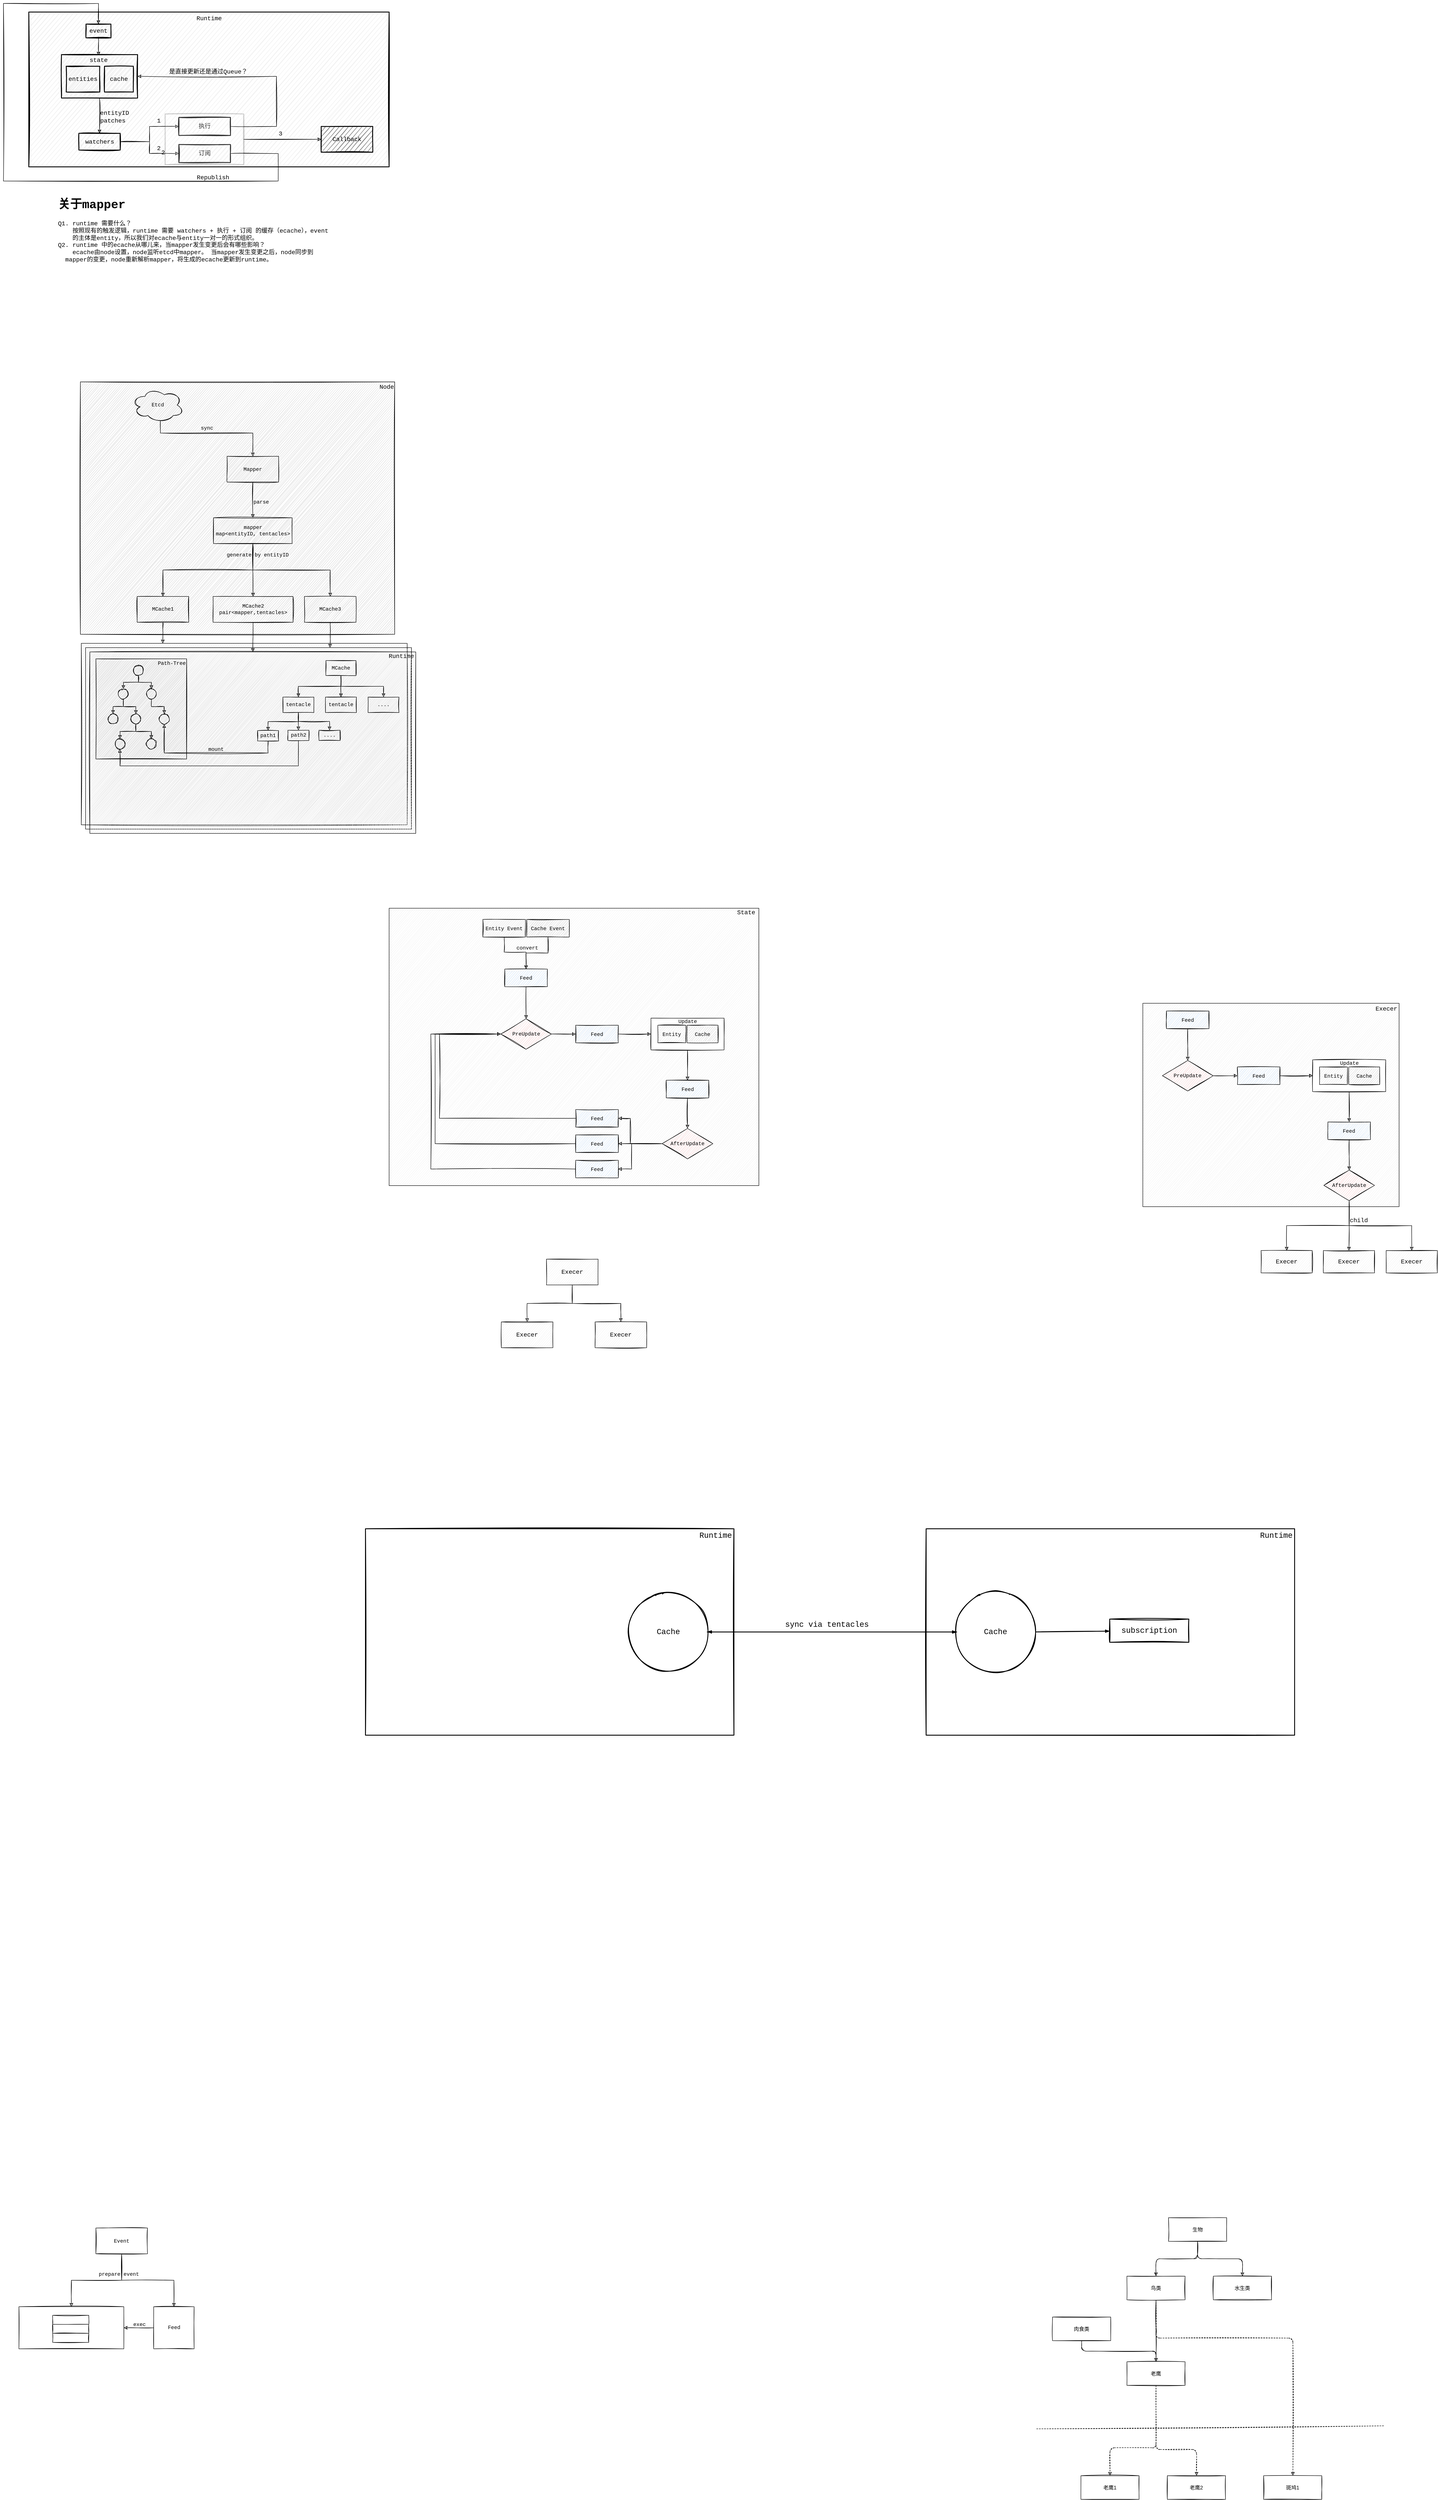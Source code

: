 <mxfile>
    <diagram id="3Wndlz2RJvUf2OZ2kvY8" name="Page-1">
        <mxGraphModel dx="1124" dy="785" grid="0" gridSize="10" guides="1" tooltips="1" connect="1" arrows="1" fold="1" page="1" pageScale="1" pageWidth="2339" pageHeight="3300" background="#ffffff" math="0" shadow="0">
            <root>
                <mxCell id="0"/>
                <mxCell id="1" parent="0"/>
                <mxCell id="184" value="" style="whiteSpace=wrap;html=1;fontFamily=Courier New;fontSize=14;fontColor=#000000;strokeColor=#000000;fillColor=#F0F0F0;rounded=0;sketch=1;" parent="1" vertex="1">
                    <mxGeometry x="2825" y="2429" width="596" height="473" as="geometry"/>
                </mxCell>
                <mxCell id="130" value="" style="whiteSpace=wrap;html=1;fontFamily=Courier New;fontColor=#000000;strokeColor=#000000;fillColor=#F0F0F0;rounded=0;sketch=1;" parent="1" vertex="1">
                    <mxGeometry x="1072" y="2208" width="860" height="645" as="geometry"/>
                </mxCell>
                <mxCell id="93" value="" style="whiteSpace=wrap;html=1;fontFamily=Courier New;fontColor=#000000;strokeColor=#000000;fillColor=#CCCCCC;rounded=0;sketch=1;" parent="1" vertex="1">
                    <mxGeometry x="354" y="984" width="731" height="587" as="geometry"/>
                </mxCell>
                <mxCell id="3" value="" style="whiteSpace=wrap;html=1;fillColor=#F0F0F0;strokeWidth=2;strokeColor=#000000;align=left;rounded=0;sketch=1;" parent="1" vertex="1">
                    <mxGeometry x="234" y="124" width="838" height="360" as="geometry"/>
                </mxCell>
                <mxCell id="4" value="&lt;span style=&quot;text-align: left&quot;&gt;Runtime&lt;/span&gt;" style="text;html=1;align=center;verticalAlign=middle;resizable=0;points=[];autosize=1;strokeColor=none;fillColor=none;fontSize=14;fontFamily=Courier New;fontColor=#000000;rounded=0;sketch=1;" parent="1" vertex="1">
                    <mxGeometry x="618.5" y="128" width="69" height="21" as="geometry"/>
                </mxCell>
                <mxCell id="10" style="edgeStyle=none;html=1;exitX=0.5;exitY=1;exitDx=0;exitDy=0;entryX=0.5;entryY=0;entryDx=0;entryDy=0;fontFamily=Courier New;fontSize=14;fontColor=#000000;strokeColor=#000000;rounded=0;sketch=1;" parent="1" source="5" target="9" edge="1">
                    <mxGeometry relative="1" as="geometry"/>
                </mxCell>
                <mxCell id="5" value="" style="whiteSpace=wrap;html=1;fontFamily=Courier New;fontSize=14;fontColor=#000000;strokeColor=#000000;strokeWidth=2;fillColor=#F0F0F0;rounded=0;sketch=1;" parent="1" vertex="1">
                    <mxGeometry x="310" y="223" width="177" height="101" as="geometry"/>
                </mxCell>
                <mxCell id="6" value="entities" style="whiteSpace=wrap;html=1;fontFamily=Courier New;fontSize=14;fontColor=#000000;strokeColor=#000000;strokeWidth=2;fillColor=#F0F0F0;rounded=0;sketch=1;" parent="1" vertex="1">
                    <mxGeometry x="321" y="250" width="78" height="60" as="geometry"/>
                </mxCell>
                <mxCell id="7" value="cache" style="whiteSpace=wrap;html=1;fontFamily=Courier New;fontSize=14;fontColor=#000000;strokeColor=#000000;strokeWidth=2;fillColor=#F0F0F0;rounded=0;sketch=1;" parent="1" vertex="1">
                    <mxGeometry x="410" y="250" width="67" height="60" as="geometry"/>
                </mxCell>
                <mxCell id="8" value="&lt;span style=&quot;text-align: left&quot;&gt;state&lt;/span&gt;" style="text;html=1;align=center;verticalAlign=middle;resizable=0;points=[];autosize=1;strokeColor=none;fillColor=none;fontSize=14;fontFamily=Courier New;fontColor=#000000;rounded=0;sketch=1;" parent="1" vertex="1">
                    <mxGeometry x="370" y="225" width="52" height="21" as="geometry"/>
                </mxCell>
                <mxCell id="18" style="edgeStyle=orthogonalEdgeStyle;html=1;exitX=1;exitY=0.5;exitDx=0;exitDy=0;fontFamily=Courier New;fontSize=14;fontColor=#000000;strokeColor=#000000;rounded=0;sketch=1;" parent="1" source="9" target="15" edge="1">
                    <mxGeometry relative="1" as="geometry"/>
                </mxCell>
                <mxCell id="19" style="edgeStyle=orthogonalEdgeStyle;html=1;exitX=1;exitY=0.5;exitDx=0;exitDy=0;fontFamily=Courier New;fontSize=14;fontColor=#000000;strokeColor=#000000;rounded=0;sketch=1;" parent="1" source="9" target="16" edge="1">
                    <mxGeometry relative="1" as="geometry"/>
                </mxCell>
                <mxCell id="9" value="watchers" style="whiteSpace=wrap;html=1;fontFamily=Courier New;fontSize=14;fontColor=#000000;strokeColor=#000000;strokeWidth=2;fillColor=#F0F0F0;rounded=0;sketch=1;" parent="1" vertex="1">
                    <mxGeometry x="350.5" y="406" width="96" height="39" as="geometry"/>
                </mxCell>
                <mxCell id="11" value="patches" style="text;html=1;align=center;verticalAlign=middle;resizable=0;points=[];autosize=1;strokeColor=none;fillColor=none;fontSize=14;fontFamily=Courier New;fontColor=#000000;rounded=0;sketch=1;" parent="1" vertex="1">
                    <mxGeometry x="394" y="366" width="69" height="21" as="geometry"/>
                </mxCell>
                <mxCell id="13" style="edgeStyle=none;html=1;exitX=0.5;exitY=1;exitDx=0;exitDy=0;fontFamily=Courier New;fontSize=14;fontColor=#000000;strokeColor=#000000;rounded=0;sketch=1;" parent="1" source="12" target="8" edge="1">
                    <mxGeometry relative="1" as="geometry"/>
                </mxCell>
                <mxCell id="12" value="event" style="whiteSpace=wrap;html=1;fontFamily=Courier New;fontSize=14;fontColor=#000000;strokeColor=#000000;strokeWidth=2;fillColor=#F0F0F0;rounded=0;sketch=1;" parent="1" vertex="1">
                    <mxGeometry x="367" y="152" width="58" height="32" as="geometry"/>
                </mxCell>
                <mxCell id="14" value="entityID" style="text;html=1;align=center;verticalAlign=middle;resizable=0;points=[];autosize=1;strokeColor=none;fillColor=none;fontSize=14;fontFamily=Courier New;fontColor=#000000;rounded=0;sketch=1;" parent="1" vertex="1">
                    <mxGeometry x="394" y="348" width="77" height="21" as="geometry"/>
                </mxCell>
                <mxCell id="21" style="edgeStyle=orthogonalEdgeStyle;html=1;exitX=1;exitY=0.5;exitDx=0;exitDy=0;entryX=1;entryY=0.5;entryDx=0;entryDy=0;fontFamily=Courier New;fontSize=14;fontColor=#000000;strokeColor=#000000;rounded=0;sketch=1;" parent="1" source="15" target="5" edge="1">
                    <mxGeometry relative="1" as="geometry">
                        <Array as="points">
                            <mxPoint x="810" y="390"/>
                            <mxPoint x="810" y="274"/>
                        </Array>
                    </mxGeometry>
                </mxCell>
                <mxCell id="15" value="执行" style="whiteSpace=wrap;html=1;fontFamily=Courier New;fontSize=14;fontColor=#000000;strokeColor=#000000;strokeWidth=2;fillColor=#F0F0F0;rounded=0;sketch=1;" parent="1" vertex="1">
                    <mxGeometry x="583" y="369" width="120" height="42" as="geometry"/>
                </mxCell>
                <mxCell id="20" style="edgeStyle=orthogonalEdgeStyle;html=1;exitX=1;exitY=0.5;exitDx=0;exitDy=0;entryX=0.5;entryY=0;entryDx=0;entryDy=0;fontFamily=Courier New;fontSize=14;fontColor=#000000;strokeColor=#000000;rounded=0;sketch=1;" parent="1" source="16" target="12" edge="1">
                    <mxGeometry relative="1" as="geometry">
                        <Array as="points">
                            <mxPoint x="814" y="453"/>
                            <mxPoint x="814" y="517"/>
                            <mxPoint x="175" y="517"/>
                            <mxPoint x="175" y="104"/>
                            <mxPoint x="396" y="104"/>
                        </Array>
                    </mxGeometry>
                </mxCell>
                <mxCell id="16" value="订阅" style="whiteSpace=wrap;html=1;fontFamily=Courier New;fontSize=14;fontColor=#000000;strokeColor=#000000;strokeWidth=2;fillColor=#F0F0F0;rounded=0;sketch=1;" parent="1" vertex="1">
                    <mxGeometry x="583" y="432" width="120" height="42" as="geometry"/>
                </mxCell>
                <mxCell id="22" value="&lt;span style=&quot;text-align: left&quot;&gt;是直接更新还是通过Queue？&lt;/span&gt;" style="text;html=1;align=center;verticalAlign=middle;resizable=0;points=[];autosize=1;strokeColor=none;fillColor=none;fontSize=14;fontFamily=Courier New;fontColor=#000000;rounded=0;sketch=1;" parent="1" vertex="1">
                    <mxGeometry x="555" y="252" width="192" height="21" as="geometry"/>
                </mxCell>
                <mxCell id="27" style="edgeStyle=orthogonalEdgeStyle;html=1;exitX=1;exitY=0.5;exitDx=0;exitDy=0;entryX=0;entryY=0.5;entryDx=0;entryDy=0;fontFamily=Courier New;fontSize=14;fontColor=#000000;strokeColor=#000000;rounded=0;sketch=1;" parent="1" source="23" target="26" edge="1">
                    <mxGeometry relative="1" as="geometry"/>
                </mxCell>
                <mxCell id="23" value="" style="whiteSpace=wrap;html=1;fontFamily=Courier New;fontSize=14;strokeWidth=2;opacity=20;strokeColor=#000000;rounded=0;sketch=1;" parent="1" vertex="1">
                    <mxGeometry x="551" y="361" width="183" height="118" as="geometry"/>
                </mxCell>
                <mxCell id="24" value="1" style="text;html=1;align=center;verticalAlign=middle;resizable=0;points=[];autosize=1;strokeColor=none;fillColor=none;fontSize=14;fontFamily=Courier New;fontColor=#000000;rounded=0;sketch=1;" parent="1" vertex="1">
                    <mxGeometry x="527" y="366" width="18" height="21" as="geometry"/>
                </mxCell>
                <mxCell id="25" value="2" style="text;html=1;align=center;verticalAlign=middle;resizable=0;points=[];autosize=1;strokeColor=none;fillColor=none;fontSize=14;fontFamily=Courier New;fontColor=#000000;rounded=0;sketch=1;" parent="1" vertex="1">
                    <mxGeometry x="527" y="430" width="18" height="21" as="geometry"/>
                </mxCell>
                <mxCell id="26" value="Callback" style="whiteSpace=wrap;html=1;fontFamily=Courier New;fontSize=14;fontColor=#000000;strokeColor=#000000;strokeWidth=2;fillColor=#808080;gradientColor=none;rounded=0;sketch=1;" parent="1" vertex="1">
                    <mxGeometry x="914" y="390" width="120" height="60" as="geometry"/>
                </mxCell>
                <mxCell id="28" value="Republish" style="text;html=1;align=center;verticalAlign=middle;resizable=0;points=[];autosize=1;strokeColor=none;fillColor=none;fontSize=14;fontFamily=Courier New;fontColor=#000000;rounded=0;sketch=1;" parent="1" vertex="1">
                    <mxGeometry x="618.5" y="498" width="86" height="21" as="geometry"/>
                </mxCell>
                <mxCell id="29" value="&lt;h1&gt;关于mapper&lt;/h1&gt;&lt;div&gt;Q1. runtime 需要什么？&lt;/div&gt;&lt;div&gt;&amp;nbsp; &amp;nbsp; 按照现有的触发逻辑，runtime 需要 watchers + 执行 + 订阅 的缓存（ecache），event&amp;nbsp; &amp;nbsp; &amp;nbsp; 的主体是entity，所以我们对ecache与entity一对一的形式组织。&lt;/div&gt;&lt;div&gt;Q2. runtime 中的ecache从哪儿来，当mapper发生变更后会有哪些影响？&lt;/div&gt;&lt;div&gt;&amp;nbsp; &amp;nbsp; ecache由node设置，node监听etcd中mapper。 当mapper发生变更之后，node同步到&amp;nbsp; &amp;nbsp; &amp;nbsp; &amp;nbsp; &amp;nbsp; mapper的变更，node重新解析mapper，将生成的ecache更新到runtime。&lt;/div&gt;" style="text;html=1;strokeColor=none;fillColor=none;spacing=5;spacingTop=-20;whiteSpace=wrap;overflow=hidden;fontFamily=Courier New;fontSize=14;fontColor=#000000;rounded=0;sketch=1;" parent="1" vertex="1">
                    <mxGeometry x="297" y="547" width="661" height="295" as="geometry"/>
                </mxCell>
                <mxCell id="30" value="2" style="text;html=1;align=center;verticalAlign=middle;resizable=0;points=[];autosize=1;strokeColor=none;fillColor=none;fontSize=14;fontFamily=Courier New;fontColor=#000000;rounded=0;sketch=1;" parent="1" vertex="1">
                    <mxGeometry x="537" y="440" width="18" height="21" as="geometry"/>
                </mxCell>
                <mxCell id="32" value="3" style="text;html=1;align=center;verticalAlign=middle;resizable=0;points=[];autosize=1;strokeColor=none;fillColor=none;fontSize=14;fontFamily=Courier New;fontColor=#000000;rounded=0;sketch=1;" parent="1" vertex="1">
                    <mxGeometry x="810" y="396" width="18" height="21" as="geometry"/>
                </mxCell>
                <mxCell id="35" style="edgeStyle=none;html=1;exitX=0.5;exitY=1;exitDx=0;exitDy=0;entryX=0.5;entryY=0;entryDx=0;entryDy=0;fontFamily=Courier New;fontColor=#000000;strokeColor=#000000;rounded=0;sketch=1;" parent="1" source="33" target="34" edge="1">
                    <mxGeometry relative="1" as="geometry"/>
                </mxCell>
                <mxCell id="33" value="&lt;font color=&quot;#000000&quot; face=&quot;Courier New&quot;&gt;Mapper&lt;/font&gt;" style="whiteSpace=wrap;html=1;fillColor=#E6E6E6;strokeColor=#000000;rounded=0;sketch=1;" parent="1" vertex="1">
                    <mxGeometry x="695" y="1157" width="120" height="60" as="geometry"/>
                </mxCell>
                <mxCell id="41" style="edgeStyle=orthogonalEdgeStyle;html=1;exitX=0.5;exitY=1;exitDx=0;exitDy=0;fontFamily=Courier New;fontColor=#000000;strokeColor=#000000;rounded=0;sketch=1;" parent="1" source="34" target="37" edge="1">
                    <mxGeometry relative="1" as="geometry"/>
                </mxCell>
                <mxCell id="42" style="edgeStyle=orthogonalEdgeStyle;html=1;exitX=0.5;exitY=1;exitDx=0;exitDy=0;entryX=0.5;entryY=0;entryDx=0;entryDy=0;fontFamily=Courier New;fontColor=#000000;strokeColor=#000000;rounded=0;sketch=1;" parent="1" source="34" target="38" edge="1">
                    <mxGeometry relative="1" as="geometry"/>
                </mxCell>
                <mxCell id="43" style="edgeStyle=orthogonalEdgeStyle;html=1;exitX=0.5;exitY=1;exitDx=0;exitDy=0;fontFamily=Courier New;fontColor=#000000;strokeColor=#000000;rounded=0;sketch=1;" parent="1" source="34" target="39" edge="1">
                    <mxGeometry relative="1" as="geometry"/>
                </mxCell>
                <mxCell id="34" value="mapper&lt;br&gt;map&amp;lt;entityID, tentacles&amp;gt;" style="whiteSpace=wrap;html=1;fontFamily=Courier New;fontColor=#000000;strokeColor=#000000;fillColor=#E6E6E6;rounded=0;sketch=1;" parent="1" vertex="1">
                    <mxGeometry x="663.5" y="1300" width="183" height="60" as="geometry"/>
                </mxCell>
                <mxCell id="36" value="parse" style="text;html=1;align=center;verticalAlign=middle;resizable=0;points=[];autosize=1;strokeColor=none;fillColor=none;fontFamily=Courier New;fontColor=#000000;rounded=0;sketch=1;" parent="1" vertex="1">
                    <mxGeometry x="751" y="1255" width="46" height="18" as="geometry"/>
                </mxCell>
                <mxCell id="55" style="edgeStyle=orthogonalEdgeStyle;html=1;exitX=0.5;exitY=1;exitDx=0;exitDy=0;entryX=0.25;entryY=0;entryDx=0;entryDy=0;fontFamily=Courier New;fontColor=#000000;strokeColor=#000000;rounded=0;sketch=1;" parent="1" source="37" target="49" edge="1">
                    <mxGeometry relative="1" as="geometry"/>
                </mxCell>
                <mxCell id="37" value="MCache1" style="whiteSpace=wrap;html=1;fontFamily=Courier New;fontColor=#000000;strokeColor=#000000;fillColor=#E6E6E6;rounded=0;sketch=1;" parent="1" vertex="1">
                    <mxGeometry x="486" y="1483" width="120" height="60" as="geometry"/>
                </mxCell>
                <mxCell id="38" value="MCache2&lt;br&gt;pair&amp;lt;mapper,tentacles&amp;gt;" style="whiteSpace=wrap;html=1;fontFamily=Courier New;fontColor=#000000;strokeColor=#000000;fillColor=#E6E6E6;rounded=0;sketch=1;" parent="1" vertex="1">
                    <mxGeometry x="662.5" y="1483" width="186" height="60" as="geometry"/>
                </mxCell>
                <mxCell id="39" value="MCache3" style="whiteSpace=wrap;html=1;fontFamily=Courier New;fontColor=#000000;strokeColor=#000000;fillColor=#E6E6E6;rounded=0;sketch=1;" parent="1" vertex="1">
                    <mxGeometry x="875" y="1483" width="120" height="60" as="geometry"/>
                </mxCell>
                <mxCell id="46" style="edgeStyle=orthogonalEdgeStyle;html=1;exitX=0.55;exitY=0.95;exitDx=0;exitDy=0;exitPerimeter=0;entryX=0.5;entryY=0;entryDx=0;entryDy=0;fontFamily=Courier New;fontColor=#000000;strokeColor=#000000;rounded=0;sketch=1;" parent="1" source="45" target="33" edge="1">
                    <mxGeometry relative="1" as="geometry">
                        <Array as="points">
                            <mxPoint x="540" y="1103"/>
                            <mxPoint x="755" y="1103"/>
                        </Array>
                    </mxGeometry>
                </mxCell>
                <mxCell id="45" value="Etcd" style="ellipse;shape=cloud;whiteSpace=wrap;html=1;fontFamily=Courier New;fontColor=#000000;strokeColor=#000000;fillColor=#E6E6E6;rounded=0;sketch=1;" parent="1" vertex="1">
                    <mxGeometry x="474" y="998" width="120" height="80" as="geometry"/>
                </mxCell>
                <mxCell id="47" value="sync" style="text;html=1;align=center;verticalAlign=middle;resizable=0;points=[];autosize=1;strokeColor=none;fillColor=none;fontFamily=Courier New;fontColor=#000000;rounded=0;sketch=1;" parent="1" vertex="1">
                    <mxGeometry x="628" y="1083" width="39" height="18" as="geometry"/>
                </mxCell>
                <mxCell id="48" value="generate by entityID" style="text;html=1;align=center;verticalAlign=middle;resizable=0;points=[];autosize=1;strokeColor=none;fillColor=none;fontFamily=Courier New;fontColor=#000000;rounded=0;sketch=1;" parent="1" vertex="1">
                    <mxGeometry x="689" y="1378" width="154" height="18" as="geometry"/>
                </mxCell>
                <mxCell id="49" value="" style="whiteSpace=wrap;html=1;fontFamily=Courier New;fontColor=#000000;strokeColor=#000000;fillColor=#E6E6E6;rounded=0;sketch=1;" parent="1" vertex="1">
                    <mxGeometry x="356" y="1592" width="758" height="422" as="geometry"/>
                </mxCell>
                <mxCell id="51" value="" style="whiteSpace=wrap;html=1;fontFamily=Courier New;fontColor=#000000;strokeColor=#000000;fillColor=#E6E6E6;rounded=0;sketch=1;" parent="1" vertex="1">
                    <mxGeometry x="366" y="1602" width="758" height="422" as="geometry"/>
                </mxCell>
                <mxCell id="52" value="" style="whiteSpace=wrap;html=1;fontFamily=Courier New;fontColor=#000000;strokeColor=#000000;fillColor=#E6E6E6;rounded=0;sketch=1;" parent="1" vertex="1">
                    <mxGeometry x="376" y="1612" width="758" height="422" as="geometry"/>
                </mxCell>
                <mxCell id="56" style="edgeStyle=orthogonalEdgeStyle;html=1;exitX=0.5;exitY=1;exitDx=0;exitDy=0;fontFamily=Courier New;fontColor=#000000;strokeColor=#000000;entryX=0.5;entryY=0;entryDx=0;entryDy=0;rounded=0;sketch=1;" parent="1" source="38" target="52" edge="1">
                    <mxGeometry relative="1" as="geometry"/>
                </mxCell>
                <mxCell id="57" style="edgeStyle=orthogonalEdgeStyle;html=1;exitX=0.5;exitY=1;exitDx=0;exitDy=0;entryX=0.75;entryY=0;entryDx=0;entryDy=0;fontFamily=Courier New;fontColor=#000000;strokeColor=#000000;rounded=0;sketch=1;" parent="1" source="39" target="51" edge="1">
                    <mxGeometry relative="1" as="geometry"/>
                </mxCell>
                <mxCell id="58" value="&lt;font style=&quot;font-size: 14px&quot;&gt;Runtime&lt;/font&gt;" style="text;html=1;align=center;verticalAlign=middle;resizable=0;points=[];autosize=1;strokeColor=none;fillColor=none;fontFamily=Courier New;fontColor=#000000;rounded=0;sketch=1;" parent="1" vertex="1">
                    <mxGeometry x="1065" y="1612" width="69" height="19" as="geometry"/>
                </mxCell>
                <mxCell id="79" style="edgeStyle=orthogonalEdgeStyle;html=1;exitX=0.5;exitY=1;exitDx=0;exitDy=0;entryX=0.5;entryY=0;entryDx=0;entryDy=0;fontFamily=Courier New;fontColor=#000000;strokeColor=#000000;rounded=0;sketch=1;" parent="1" source="76" target="77" edge="1">
                    <mxGeometry relative="1" as="geometry"/>
                </mxCell>
                <mxCell id="80" style="edgeStyle=orthogonalEdgeStyle;html=1;exitX=0.5;exitY=1;exitDx=0;exitDy=0;fontFamily=Courier New;fontColor=#000000;strokeColor=#000000;rounded=0;sketch=1;" parent="1" source="76" target="78" edge="1">
                    <mxGeometry relative="1" as="geometry"/>
                </mxCell>
                <mxCell id="82" style="edgeStyle=orthogonalEdgeStyle;html=1;exitX=0.5;exitY=1;exitDx=0;exitDy=0;entryX=0.5;entryY=0;entryDx=0;entryDy=0;fontFamily=Courier New;fontColor=#000000;strokeColor=#000000;rounded=0;sketch=1;" parent="1" source="76" target="81" edge="1">
                    <mxGeometry relative="1" as="geometry"/>
                </mxCell>
                <mxCell id="76" value="MCache" style="whiteSpace=wrap;html=1;fontFamily=Courier New;fontColor=#000000;strokeColor=#000000;fillColor=#F0F0F0;rounded=0;sketch=1;" parent="1" vertex="1">
                    <mxGeometry x="925" y="1632" width="70" height="35" as="geometry"/>
                </mxCell>
                <mxCell id="87" style="edgeStyle=orthogonalEdgeStyle;html=1;exitX=0.5;exitY=1;exitDx=0;exitDy=0;fontFamily=Courier New;fontColor=#000000;strokeColor=#000000;rounded=0;sketch=1;" parent="1" source="77" target="83" edge="1">
                    <mxGeometry relative="1" as="geometry"/>
                </mxCell>
                <mxCell id="88" style="edgeStyle=orthogonalEdgeStyle;html=1;exitX=0.5;exitY=1;exitDx=0;exitDy=0;fontFamily=Courier New;fontColor=#000000;strokeColor=#000000;rounded=0;sketch=1;" parent="1" source="77" target="85" edge="1">
                    <mxGeometry relative="1" as="geometry"/>
                </mxCell>
                <mxCell id="89" style="edgeStyle=orthogonalEdgeStyle;html=1;exitX=0.5;exitY=1;exitDx=0;exitDy=0;entryX=0.5;entryY=0;entryDx=0;entryDy=0;fontFamily=Courier New;fontColor=#000000;strokeColor=#000000;rounded=0;sketch=1;" parent="1" source="77" target="84" edge="1">
                    <mxGeometry relative="1" as="geometry"/>
                </mxCell>
                <mxCell id="77" value="tentacle" style="whiteSpace=wrap;html=1;fontFamily=Courier New;fontColor=#000000;strokeColor=#000000;fillColor=#F0F0F0;rounded=0;sketch=1;" parent="1" vertex="1">
                    <mxGeometry x="825" y="1717" width="72" height="36" as="geometry"/>
                </mxCell>
                <mxCell id="78" value="tentacle" style="whiteSpace=wrap;html=1;fontFamily=Courier New;fontColor=#000000;strokeColor=#000000;fillColor=#F0F0F0;rounded=0;sketch=1;" parent="1" vertex="1">
                    <mxGeometry x="924" y="1717" width="72" height="36" as="geometry"/>
                </mxCell>
                <mxCell id="81" value="...." style="whiteSpace=wrap;html=1;fontFamily=Courier New;fontColor=#000000;strokeColor=#000000;fillColor=#F0F0F0;rounded=0;sketch=1;" parent="1" vertex="1">
                    <mxGeometry x="1023" y="1717" width="72" height="36" as="geometry"/>
                </mxCell>
                <mxCell id="83" value="path1" style="whiteSpace=wrap;html=1;fontFamily=Courier New;fontColor=#000000;strokeColor=#000000;fillColor=#F0F0F0;rounded=0;sketch=1;" parent="1" vertex="1">
                    <mxGeometry x="766" y="1795" width="49" height="24" as="geometry"/>
                </mxCell>
                <mxCell id="84" value="...." style="whiteSpace=wrap;html=1;fontFamily=Courier New;fontColor=#000000;strokeColor=#000000;fillColor=#F0F0F0;rounded=0;sketch=1;" parent="1" vertex="1">
                    <mxGeometry x="909" y="1794" width="49" height="24" as="geometry"/>
                </mxCell>
                <mxCell id="85" value="path2" style="whiteSpace=wrap;html=1;fontFamily=Courier New;fontColor=#000000;strokeColor=#000000;fillColor=#F0F0F0;rounded=0;sketch=1;" parent="1" vertex="1">
                    <mxGeometry x="836.5" y="1794" width="49" height="24" as="geometry"/>
                </mxCell>
                <mxCell id="92" value="mount" style="text;html=1;align=center;verticalAlign=middle;resizable=0;points=[];autosize=1;strokeColor=none;fillColor=none;fontFamily=Courier New;fontColor=#000000;rounded=0;sketch=1;" parent="1" vertex="1">
                    <mxGeometry x="646" y="1830" width="46" height="18" as="geometry"/>
                </mxCell>
                <mxCell id="94" value="&lt;font style=&quot;font-size: 14px&quot;&gt;Node&lt;/font&gt;" style="text;html=1;align=center;verticalAlign=middle;resizable=0;points=[];autosize=1;strokeColor=none;fillColor=none;fontFamily=Courier New;fontColor=#000000;rounded=0;sketch=1;" parent="1" vertex="1">
                    <mxGeometry x="1044" y="986" width="44" height="19" as="geometry"/>
                </mxCell>
                <mxCell id="95" value="" style="whiteSpace=wrap;html=1;fontFamily=Courier New;fontSize=14;fontColor=#000000;strokeColor=#000000;fillColor=#D4D4D4;rounded=0;sketch=1;" parent="1" vertex="1">
                    <mxGeometry x="390" y="1628" width="211" height="233" as="geometry"/>
                </mxCell>
                <mxCell id="68" style="edgeStyle=orthogonalEdgeStyle;html=1;exitX=0.5;exitY=1;exitDx=0;exitDy=0;entryX=0.5;entryY=0;entryDx=0;entryDy=0;fontFamily=Courier New;fontColor=#000000;strokeColor=#000000;rounded=0;sketch=1;" parent="1" source="59" target="61" edge="1">
                    <mxGeometry relative="1" as="geometry"/>
                </mxCell>
                <mxCell id="69" style="edgeStyle=orthogonalEdgeStyle;html=1;exitX=0.5;exitY=1;exitDx=0;exitDy=0;entryX=0.5;entryY=0;entryDx=0;entryDy=0;fontFamily=Courier New;fontColor=#000000;strokeColor=#000000;rounded=0;sketch=1;" parent="1" source="59" target="60" edge="1">
                    <mxGeometry relative="1" as="geometry"/>
                </mxCell>
                <mxCell id="59" value="" style="ellipse;whiteSpace=wrap;html=1;aspect=fixed;fontFamily=Courier New;fontColor=#000000;strokeColor=#000000;fillColor=#E6E6E6;rounded=0;sketch=1;" parent="1" vertex="1">
                    <mxGeometry x="477" y="1643" width="24" height="24" as="geometry"/>
                </mxCell>
                <mxCell id="70" style="edgeStyle=orthogonalEdgeStyle;html=1;exitX=0.5;exitY=1;exitDx=0;exitDy=0;fontFamily=Courier New;fontColor=#000000;strokeColor=#000000;rounded=0;sketch=1;" parent="1" source="60" target="63" edge="1">
                    <mxGeometry relative="1" as="geometry"/>
                </mxCell>
                <mxCell id="71" style="edgeStyle=orthogonalEdgeStyle;html=1;exitX=0.5;exitY=1;exitDx=0;exitDy=0;entryX=0.5;entryY=0;entryDx=0;entryDy=0;fontFamily=Courier New;fontColor=#000000;strokeColor=#000000;rounded=0;sketch=1;" parent="1" source="60" target="62" edge="1">
                    <mxGeometry relative="1" as="geometry"/>
                </mxCell>
                <mxCell id="60" value="" style="ellipse;whiteSpace=wrap;html=1;aspect=fixed;fontFamily=Courier New;fontColor=#000000;strokeColor=#000000;fillColor=#E6E6E6;rounded=0;sketch=1;" parent="1" vertex="1">
                    <mxGeometry x="442" y="1698" width="24" height="24" as="geometry"/>
                </mxCell>
                <mxCell id="73" style="edgeStyle=orthogonalEdgeStyle;html=1;exitX=0.5;exitY=1;exitDx=0;exitDy=0;entryX=0.5;entryY=0;entryDx=0;entryDy=0;fontFamily=Courier New;fontColor=#000000;strokeColor=#000000;rounded=0;sketch=1;" parent="1" source="61" target="64" edge="1">
                    <mxGeometry relative="1" as="geometry"/>
                </mxCell>
                <mxCell id="61" value="" style="ellipse;whiteSpace=wrap;html=1;aspect=fixed;fontFamily=Courier New;fontColor=#000000;strokeColor=#000000;fillColor=#E6E6E6;rounded=0;sketch=1;" parent="1" vertex="1">
                    <mxGeometry x="507" y="1698" width="24" height="24" as="geometry"/>
                </mxCell>
                <mxCell id="74" style="edgeStyle=orthogonalEdgeStyle;html=1;exitX=0.5;exitY=1;exitDx=0;exitDy=0;entryX=0.5;entryY=0;entryDx=0;entryDy=0;fontFamily=Courier New;fontColor=#000000;strokeColor=#000000;rounded=0;sketch=1;" parent="1" source="62" target="65" edge="1">
                    <mxGeometry relative="1" as="geometry"/>
                </mxCell>
                <mxCell id="75" style="edgeStyle=orthogonalEdgeStyle;html=1;exitX=0.5;exitY=1;exitDx=0;exitDy=0;entryX=0.5;entryY=0;entryDx=0;entryDy=0;fontFamily=Courier New;fontColor=#000000;strokeColor=#000000;rounded=0;sketch=1;" parent="1" source="62" target="66" edge="1">
                    <mxGeometry relative="1" as="geometry"/>
                </mxCell>
                <mxCell id="62" value="" style="ellipse;whiteSpace=wrap;html=1;aspect=fixed;fontFamily=Courier New;fontColor=#000000;strokeColor=#000000;fillColor=#E6E6E6;rounded=0;sketch=1;" parent="1" vertex="1">
                    <mxGeometry x="471" y="1756" width="24" height="24" as="geometry"/>
                </mxCell>
                <mxCell id="63" value="" style="ellipse;whiteSpace=wrap;html=1;aspect=fixed;fontFamily=Courier New;fontColor=#000000;strokeColor=#000000;fillColor=#E6E6E6;rounded=0;sketch=1;" parent="1" vertex="1">
                    <mxGeometry x="418" y="1756" width="24" height="24" as="geometry"/>
                </mxCell>
                <mxCell id="64" value="" style="ellipse;whiteSpace=wrap;html=1;aspect=fixed;fontFamily=Courier New;fontColor=#000000;strokeColor=#000000;fillColor=#E6E6E6;rounded=0;sketch=1;" parent="1" vertex="1">
                    <mxGeometry x="537" y="1756" width="24" height="24" as="geometry"/>
                </mxCell>
                <mxCell id="65" value="" style="ellipse;whiteSpace=wrap;html=1;aspect=fixed;fontFamily=Courier New;fontColor=#000000;strokeColor=#000000;fillColor=#E6E6E6;rounded=0;sketch=1;" parent="1" vertex="1">
                    <mxGeometry x="434" y="1814" width="24" height="24" as="geometry"/>
                </mxCell>
                <mxCell id="66" value="" style="ellipse;whiteSpace=wrap;html=1;aspect=fixed;fontFamily=Courier New;fontColor=#000000;strokeColor=#000000;fillColor=#E6E6E6;rounded=0;sketch=1;" parent="1" vertex="1">
                    <mxGeometry x="507" y="1814" width="24" height="24" as="geometry"/>
                </mxCell>
                <mxCell id="90" style="edgeStyle=orthogonalEdgeStyle;html=1;exitX=0.5;exitY=1;exitDx=0;exitDy=0;entryX=0.5;entryY=1;entryDx=0;entryDy=0;fontFamily=Courier New;fontColor=#000000;strokeColor=#000000;rounded=0;sketch=1;" parent="1" source="83" target="64" edge="1">
                    <mxGeometry relative="1" as="geometry">
                        <Array as="points">
                            <mxPoint x="791" y="1847"/>
                            <mxPoint x="549" y="1847"/>
                        </Array>
                    </mxGeometry>
                </mxCell>
                <mxCell id="91" style="edgeStyle=orthogonalEdgeStyle;html=1;exitX=0.5;exitY=1;exitDx=0;exitDy=0;entryX=0.5;entryY=1;entryDx=0;entryDy=0;fontFamily=Courier New;fontColor=#000000;strokeColor=#000000;rounded=0;sketch=1;" parent="1" source="85" target="65" edge="1">
                    <mxGeometry relative="1" as="geometry">
                        <Array as="points">
                            <mxPoint x="861" y="1877"/>
                            <mxPoint x="446" y="1877"/>
                        </Array>
                    </mxGeometry>
                </mxCell>
                <mxCell id="96" value="&lt;font style=&quot;font-size: 12px&quot;&gt;Path-Tree&lt;/font&gt;" style="text;html=1;align=center;verticalAlign=middle;resizable=0;points=[];autosize=1;strokeColor=none;fillColor=none;fontSize=14;fontFamily=Courier New;fontColor=#000000;rounded=0;sketch=1;" parent="1" vertex="1">
                    <mxGeometry x="528" y="1627" width="75" height="22" as="geometry"/>
                </mxCell>
                <mxCell id="101" style="edgeStyle=orthogonalEdgeStyle;html=1;exitX=0.5;exitY=1;exitDx=0;exitDy=0;entryX=0.5;entryY=0;entryDx=0;entryDy=0;fontFamily=Courier New;fontColor=#000000;strokeColor=#000000;rounded=0;sketch=1;" parent="1" source="97" target="99" edge="1">
                    <mxGeometry relative="1" as="geometry">
                        <Array as="points">
                            <mxPoint x="1339" y="2310"/>
                            <mxPoint x="1391" y="2310"/>
                        </Array>
                    </mxGeometry>
                </mxCell>
                <mxCell id="97" value="&lt;font face=&quot;Courier New&quot; color=&quot;#000000&quot;&gt;Entity Event&lt;/font&gt;" style="whiteSpace=wrap;html=1;fillColor=#E0E0E0;strokeColor=#000000;rounded=0;sketch=1;" parent="1" vertex="1">
                    <mxGeometry x="1290" y="2234" width="99" height="41" as="geometry"/>
                </mxCell>
                <mxCell id="128" style="edgeStyle=orthogonalEdgeStyle;html=1;exitX=0.5;exitY=1;exitDx=0;exitDy=0;entryX=0.5;entryY=0;entryDx=0;entryDy=0;fontFamily=Courier New;fontColor=#000000;strokeColor=#000000;rounded=0;sketch=1;" parent="1" source="98" target="99" edge="1">
                    <mxGeometry relative="1" as="geometry"/>
                </mxCell>
                <mxCell id="98" value="&lt;font face=&quot;Courier New&quot; color=&quot;#000000&quot;&gt;Cache Event&lt;/font&gt;" style="whiteSpace=wrap;html=1;fillColor=#CCCCCC;strokeColor=#000000;rounded=0;sketch=1;" parent="1" vertex="1">
                    <mxGeometry x="1392" y="2234" width="99" height="41" as="geometry"/>
                </mxCell>
                <mxCell id="105" style="edgeStyle=orthogonalEdgeStyle;html=1;exitX=0.5;exitY=1;exitDx=0;exitDy=0;entryX=0.5;entryY=0;entryDx=0;entryDy=0;fontFamily=Courier New;fontColor=#000000;strokeColor=#000000;rounded=0;sketch=1;" parent="1" source="99" target="104" edge="1">
                    <mxGeometry relative="1" as="geometry"/>
                </mxCell>
                <mxCell id="99" value="&lt;font face=&quot;Courier New&quot; color=&quot;#000000&quot;&gt;Feed&lt;/font&gt;" style="whiteSpace=wrap;html=1;fillColor=#CCE5FF;strokeColor=#000000;rounded=0;sketch=1;" parent="1" vertex="1">
                    <mxGeometry x="1341" y="2349.5" width="99" height="41" as="geometry"/>
                </mxCell>
                <mxCell id="103" value="convert" style="text;html=1;align=center;verticalAlign=middle;resizable=0;points=[];autosize=1;strokeColor=none;fillColor=none;fontFamily=Courier New;fontColor=#000000;rounded=0;sketch=1;" parent="1" vertex="1">
                    <mxGeometry x="1362.5" y="2292" width="60" height="18" as="geometry"/>
                </mxCell>
                <mxCell id="109" style="edgeStyle=orthogonalEdgeStyle;html=1;exitX=1;exitY=0.5;exitDx=0;exitDy=0;entryX=0;entryY=0.5;entryDx=0;entryDy=0;fontFamily=Courier New;fontColor=#000000;strokeColor=#000000;startArrow=none;rounded=0;sketch=1;" parent="1" source="110" target="106" edge="1">
                    <mxGeometry relative="1" as="geometry"/>
                </mxCell>
                <mxCell id="112" style="edgeStyle=orthogonalEdgeStyle;html=1;exitX=1;exitY=0.5;exitDx=0;exitDy=0;fontFamily=Courier New;fontColor=#000000;strokeColor=#000000;rounded=0;sketch=1;" parent="1" source="104" target="110" edge="1">
                    <mxGeometry relative="1" as="geometry"/>
                </mxCell>
                <mxCell id="104" value="PreUpdate" style="rhombus;whiteSpace=wrap;html=1;fontFamily=Courier New;fontColor=#000000;strokeColor=#000000;fillColor=#FFCCCC;rounded=0;sketch=1;" parent="1" vertex="1">
                    <mxGeometry x="1331.5" y="2465" width="118" height="71" as="geometry"/>
                </mxCell>
                <mxCell id="114" style="edgeStyle=orthogonalEdgeStyle;html=1;exitX=0.5;exitY=1;exitDx=0;exitDy=0;entryX=0.5;entryY=0;entryDx=0;entryDy=0;fontFamily=Courier New;fontColor=#000000;strokeColor=#000000;rounded=0;sketch=1;" parent="1" source="106" target="113" edge="1">
                    <mxGeometry relative="1" as="geometry"/>
                </mxCell>
                <mxCell id="106" value="" style="whiteSpace=wrap;html=1;fontFamily=Courier New;fontColor=#000000;strokeColor=#000000;fillColor=#FFFFFF;rounded=0;sketch=1;" parent="1" vertex="1">
                    <mxGeometry x="1681" y="2463.5" width="170" height="74" as="geometry"/>
                </mxCell>
                <mxCell id="107" value="&lt;font face=&quot;Courier New&quot; color=&quot;#000000&quot;&gt;Entity&lt;/font&gt;" style="whiteSpace=wrap;html=1;fillColor=#E0E0E0;strokeColor=#000000;rounded=0;sketch=1;" parent="1" vertex="1">
                    <mxGeometry x="1697" y="2480" width="65" height="41" as="geometry"/>
                </mxCell>
                <mxCell id="108" value="&lt;font face=&quot;Courier New&quot; color=&quot;#000000&quot;&gt;Cache&lt;/font&gt;" style="whiteSpace=wrap;html=1;fillColor=#CCCCCC;strokeColor=#000000;rounded=0;sketch=1;" parent="1" vertex="1">
                    <mxGeometry x="1765" y="2480" width="72" height="41" as="geometry"/>
                </mxCell>
                <mxCell id="110" value="&lt;span style=&quot;color: rgb(0 , 0 , 0) ; font-family: &amp;#34;courier new&amp;#34;&quot;&gt;Feed&lt;/span&gt;" style="whiteSpace=wrap;html=1;fillColor=#CCE5FF;strokeColor=#000000;rounded=0;sketch=1;" parent="1" vertex="1">
                    <mxGeometry x="1506" y="2480" width="99" height="41" as="geometry"/>
                </mxCell>
                <mxCell id="116" style="edgeStyle=orthogonalEdgeStyle;html=1;exitX=0.5;exitY=1;exitDx=0;exitDy=0;entryX=0.5;entryY=0;entryDx=0;entryDy=0;fontFamily=Courier New;fontColor=#000000;strokeColor=#000000;rounded=0;sketch=1;" parent="1" source="113" target="115" edge="1">
                    <mxGeometry relative="1" as="geometry"/>
                </mxCell>
                <mxCell id="113" value="&lt;span style=&quot;color: rgb(0 , 0 , 0) ; font-family: &amp;#34;courier new&amp;#34;&quot;&gt;Feed&lt;/span&gt;" style="whiteSpace=wrap;html=1;fillColor=#CCE5FF;strokeColor=#000000;rounded=0;sketch=1;" parent="1" vertex="1">
                    <mxGeometry x="1716.5" y="2608" width="99" height="41" as="geometry"/>
                </mxCell>
                <mxCell id="121" style="edgeStyle=orthogonalEdgeStyle;html=1;exitX=0;exitY=0.5;exitDx=0;exitDy=0;entryX=1;entryY=0.5;entryDx=0;entryDy=0;fontFamily=Courier New;fontColor=#000000;strokeColor=#000000;rounded=0;sketch=1;" parent="1" source="115" target="118" edge="1">
                    <mxGeometry relative="1" as="geometry">
                        <Array as="points">
                            <mxPoint x="1633" y="2756"/>
                            <mxPoint x="1633" y="2696"/>
                        </Array>
                    </mxGeometry>
                </mxCell>
                <mxCell id="122" style="edgeStyle=orthogonalEdgeStyle;html=1;exitX=0;exitY=0.5;exitDx=0;exitDy=0;fontFamily=Courier New;fontColor=#000000;strokeColor=#000000;rounded=0;sketch=1;" parent="1" source="115" target="119" edge="1">
                    <mxGeometry relative="1" as="geometry"/>
                </mxCell>
                <mxCell id="123" style="edgeStyle=orthogonalEdgeStyle;html=1;exitX=0;exitY=0.5;exitDx=0;exitDy=0;entryX=1;entryY=0.5;entryDx=0;entryDy=0;fontFamily=Courier New;fontColor=#000000;strokeColor=#000000;rounded=0;sketch=1;" parent="1" source="115" target="120" edge="1">
                    <mxGeometry relative="1" as="geometry">
                        <Array as="points">
                            <mxPoint x="1636" y="2756"/>
                            <mxPoint x="1636" y="2814"/>
                        </Array>
                    </mxGeometry>
                </mxCell>
                <mxCell id="115" value="AfterUpdate" style="rhombus;whiteSpace=wrap;html=1;fontFamily=Courier New;fontColor=#000000;strokeColor=#000000;fillColor=#FFCCCC;rounded=0;sketch=1;" parent="1" vertex="1">
                    <mxGeometry x="1707" y="2720" width="118" height="71" as="geometry"/>
                </mxCell>
                <mxCell id="124" style="edgeStyle=orthogonalEdgeStyle;html=1;exitX=0;exitY=0.5;exitDx=0;exitDy=0;entryX=0;entryY=0.5;entryDx=0;entryDy=0;fontFamily=Courier New;fontColor=#000000;strokeColor=#000000;rounded=0;sketch=1;" parent="1" source="118" target="104" edge="1">
                    <mxGeometry relative="1" as="geometry">
                        <Array as="points">
                            <mxPoint x="1189" y="2696"/>
                            <mxPoint x="1189" y="2500"/>
                        </Array>
                    </mxGeometry>
                </mxCell>
                <mxCell id="118" value="&lt;span style=&quot;color: rgb(0 , 0 , 0) ; font-family: &amp;#34;courier new&amp;#34;&quot;&gt;Feed&lt;/span&gt;" style="whiteSpace=wrap;html=1;fillColor=#CCE5FF;strokeColor=#000000;rounded=0;sketch=1;" parent="1" vertex="1">
                    <mxGeometry x="1506" y="2676" width="99" height="41" as="geometry"/>
                </mxCell>
                <mxCell id="126" style="edgeStyle=orthogonalEdgeStyle;html=1;exitX=0;exitY=0.5;exitDx=0;exitDy=0;entryX=0;entryY=0.5;entryDx=0;entryDy=0;fontFamily=Courier New;fontColor=#000000;strokeColor=#000000;rounded=0;sketch=1;" parent="1" source="119" target="104" edge="1">
                    <mxGeometry relative="1" as="geometry">
                        <Array as="points">
                            <mxPoint x="1179" y="2756"/>
                            <mxPoint x="1179" y="2500"/>
                        </Array>
                    </mxGeometry>
                </mxCell>
                <mxCell id="119" value="&lt;span style=&quot;color: rgb(0 , 0 , 0) ; font-family: &amp;#34;courier new&amp;#34;&quot;&gt;Feed&lt;/span&gt;" style="whiteSpace=wrap;html=1;fillColor=#CCE5FF;strokeColor=#000000;rounded=0;sketch=1;" parent="1" vertex="1">
                    <mxGeometry x="1506" y="2735" width="99" height="41" as="geometry"/>
                </mxCell>
                <mxCell id="127" style="edgeStyle=orthogonalEdgeStyle;html=1;exitX=0;exitY=0.5;exitDx=0;exitDy=0;entryX=0;entryY=0.5;entryDx=0;entryDy=0;fontFamily=Courier New;fontColor=#000000;strokeColor=#000000;rounded=0;sketch=1;" parent="1" source="120" target="104" edge="1">
                    <mxGeometry relative="1" as="geometry">
                        <Array as="points">
                            <mxPoint x="1169" y="2814"/>
                            <mxPoint x="1169" y="2500"/>
                        </Array>
                    </mxGeometry>
                </mxCell>
                <mxCell id="120" value="&lt;span style=&quot;color: rgb(0 , 0 , 0) ; font-family: &amp;#34;courier new&amp;#34;&quot;&gt;Feed&lt;/span&gt;" style="whiteSpace=wrap;html=1;fillColor=#CCE5FF;strokeColor=#000000;rounded=0;sketch=1;" parent="1" vertex="1">
                    <mxGeometry x="1506" y="2794" width="99" height="41" as="geometry"/>
                </mxCell>
                <mxCell id="129" value="Update" style="text;html=1;align=center;verticalAlign=middle;resizable=0;points=[];autosize=1;strokeColor=none;fillColor=none;fontFamily=Courier New;fontColor=#000000;rounded=0;sketch=1;" parent="1" vertex="1">
                    <mxGeometry x="1739.5" y="2463" width="53" height="18" as="geometry"/>
                </mxCell>
                <mxCell id="132" value="&lt;font style=&quot;font-size: 14px&quot;&gt;State&lt;/font&gt;" style="text;html=1;align=center;verticalAlign=middle;resizable=0;points=[];autosize=1;strokeColor=none;fillColor=none;fontFamily=Courier New;fontColor=#000000;rounded=0;sketch=1;" parent="1" vertex="1">
                    <mxGeometry x="1876" y="2208" width="52" height="19" as="geometry"/>
                </mxCell>
                <mxCell id="136" style="edgeStyle=orthogonalEdgeStyle;html=1;exitX=0.5;exitY=1;exitDx=0;exitDy=0;entryX=0.5;entryY=0;entryDx=0;entryDy=0;fontFamily=Courier New;fontSize=14;fontColor=#000000;strokeColor=#000000;rounded=0;sketch=1;" parent="1" source="133" target="134" edge="1">
                    <mxGeometry relative="1" as="geometry"/>
                </mxCell>
                <mxCell id="137" style="edgeStyle=orthogonalEdgeStyle;html=1;exitX=0.5;exitY=1;exitDx=0;exitDy=0;fontFamily=Courier New;fontSize=14;fontColor=#000000;strokeColor=#000000;rounded=0;sketch=1;" parent="1" source="133" target="135" edge="1">
                    <mxGeometry relative="1" as="geometry"/>
                </mxCell>
                <mxCell id="133" value="Execer" style="whiteSpace=wrap;html=1;fontFamily=Courier New;fontSize=14;fontColor=#000000;strokeColor=#000000;fillColor=#F0F0F0;rounded=0;sketch=1;" parent="1" vertex="1">
                    <mxGeometry x="1438" y="3024" width="120" height="60" as="geometry"/>
                </mxCell>
                <mxCell id="134" value="Execer" style="whiteSpace=wrap;html=1;fontFamily=Courier New;fontSize=14;fontColor=#000000;strokeColor=#000000;fillColor=#F0F0F0;rounded=0;sketch=1;" parent="1" vertex="1">
                    <mxGeometry x="1333" y="3170" width="120" height="60" as="geometry"/>
                </mxCell>
                <mxCell id="135" value="Execer" style="whiteSpace=wrap;html=1;fontFamily=Courier New;fontSize=14;fontColor=#000000;strokeColor=#000000;fillColor=#F0F0F0;rounded=0;sketch=1;" parent="1" vertex="1">
                    <mxGeometry x="1551" y="3170" width="120" height="60" as="geometry"/>
                </mxCell>
                <mxCell id="140" style="edgeStyle=orthogonalEdgeStyle;html=1;exitX=1;exitY=0.5;exitDx=0;exitDy=0;entryX=0;entryY=0.5;entryDx=0;entryDy=0;fontFamily=Courier New;fontColor=#000000;strokeColor=#000000;startArrow=none;rounded=0;sketch=1;" parent="1" source="147" target="144" edge="1">
                    <mxGeometry relative="1" as="geometry"/>
                </mxCell>
                <mxCell id="141" style="edgeStyle=orthogonalEdgeStyle;html=1;exitX=1;exitY=0.5;exitDx=0;exitDy=0;fontFamily=Courier New;fontColor=#000000;strokeColor=#000000;rounded=0;sketch=1;" parent="1" source="142" target="147" edge="1">
                    <mxGeometry relative="1" as="geometry"/>
                </mxCell>
                <mxCell id="142" value="PreUpdate" style="rhombus;whiteSpace=wrap;html=1;fontFamily=Courier New;fontColor=#000000;strokeColor=#000000;fillColor=#FFCCCC;rounded=0;sketch=1;" parent="1" vertex="1">
                    <mxGeometry x="2870.44" y="2562" width="118" height="71" as="geometry"/>
                </mxCell>
                <mxCell id="143" style="edgeStyle=orthogonalEdgeStyle;html=1;exitX=0.5;exitY=1;exitDx=0;exitDy=0;entryX=0.5;entryY=0;entryDx=0;entryDy=0;fontFamily=Courier New;fontColor=#000000;strokeColor=#000000;rounded=0;sketch=1;" parent="1" source="144" target="149" edge="1">
                    <mxGeometry relative="1" as="geometry"/>
                </mxCell>
                <mxCell id="144" value="" style="whiteSpace=wrap;html=1;fontFamily=Courier New;fontColor=#000000;strokeColor=#000000;fillColor=#FFFFFF;rounded=0;sketch=1;" parent="1" vertex="1">
                    <mxGeometry x="3219.94" y="2560.5" width="170" height="74" as="geometry"/>
                </mxCell>
                <mxCell id="145" value="&lt;font face=&quot;Courier New&quot; color=&quot;#000000&quot;&gt;Entity&lt;/font&gt;" style="whiteSpace=wrap;html=1;fillColor=#E0E0E0;strokeColor=#000000;rounded=0;sketch=1;" parent="1" vertex="1">
                    <mxGeometry x="3235.94" y="2577" width="65" height="41" as="geometry"/>
                </mxCell>
                <mxCell id="146" value="&lt;font face=&quot;Courier New&quot; color=&quot;#000000&quot;&gt;Cache&lt;/font&gt;" style="whiteSpace=wrap;html=1;fillColor=#CCCCCC;strokeColor=#000000;rounded=0;sketch=1;" parent="1" vertex="1">
                    <mxGeometry x="3303.94" y="2577" width="72" height="41" as="geometry"/>
                </mxCell>
                <mxCell id="147" value="&lt;span style=&quot;color: rgb(0 , 0 , 0) ; font-family: &amp;#34;courier new&amp;#34;&quot;&gt;Feed&lt;/span&gt;" style="whiteSpace=wrap;html=1;fillColor=#CCE5FF;strokeColor=#000000;rounded=0;sketch=1;" parent="1" vertex="1">
                    <mxGeometry x="3044.94" y="2577" width="99" height="41" as="geometry"/>
                </mxCell>
                <mxCell id="148" style="edgeStyle=orthogonalEdgeStyle;html=1;exitX=0.5;exitY=1;exitDx=0;exitDy=0;entryX=0.5;entryY=0;entryDx=0;entryDy=0;fontFamily=Courier New;fontColor=#000000;strokeColor=#000000;rounded=0;sketch=1;" parent="1" source="149" target="153" edge="1">
                    <mxGeometry relative="1" as="geometry"/>
                </mxCell>
                <mxCell id="149" value="&lt;span style=&quot;color: rgb(0 , 0 , 0) ; font-family: &amp;#34;courier new&amp;#34;&quot;&gt;Feed&lt;/span&gt;" style="whiteSpace=wrap;html=1;fillColor=#CCE5FF;strokeColor=#000000;rounded=0;sketch=1;" parent="1" vertex="1">
                    <mxGeometry x="3255.44" y="2705" width="99" height="41" as="geometry"/>
                </mxCell>
                <mxCell id="190" style="edgeStyle=orthogonalEdgeStyle;html=1;exitX=0.5;exitY=1;exitDx=0;exitDy=0;entryX=0.5;entryY=0;entryDx=0;entryDy=0;fontFamily=Courier New;fontSize=14;fontColor=#000000;strokeColor=#000000;rounded=0;sketch=1;" parent="1" source="153" target="187" edge="1">
                    <mxGeometry relative="1" as="geometry"/>
                </mxCell>
                <mxCell id="191" style="edgeStyle=orthogonalEdgeStyle;html=1;exitX=0.5;exitY=1;exitDx=0;exitDy=0;entryX=0.5;entryY=0;entryDx=0;entryDy=0;fontFamily=Courier New;fontSize=14;fontColor=#000000;strokeColor=#000000;rounded=0;sketch=1;" parent="1" source="153" target="186" edge="1">
                    <mxGeometry relative="1" as="geometry"/>
                </mxCell>
                <mxCell id="192" style="edgeStyle=orthogonalEdgeStyle;html=1;exitX=0.5;exitY=1;exitDx=0;exitDy=0;entryX=0.5;entryY=0;entryDx=0;entryDy=0;fontFamily=Courier New;fontSize=14;fontColor=#000000;strokeColor=#000000;rounded=0;sketch=1;" parent="1" source="153" target="188" edge="1">
                    <mxGeometry relative="1" as="geometry"/>
                </mxCell>
                <mxCell id="153" value="AfterUpdate" style="rhombus;whiteSpace=wrap;html=1;fontFamily=Courier New;fontColor=#000000;strokeColor=#000000;fillColor=#FFCCCC;rounded=0;sketch=1;" parent="1" vertex="1">
                    <mxGeometry x="3245.94" y="2817" width="118" height="71" as="geometry"/>
                </mxCell>
                <mxCell id="160" value="Update" style="text;html=1;align=center;verticalAlign=middle;resizable=0;points=[];autosize=1;strokeColor=none;fillColor=none;fontFamily=Courier New;fontColor=#000000;rounded=0;sketch=1;" parent="1" vertex="1">
                    <mxGeometry x="3278.44" y="2560" width="53" height="18" as="geometry"/>
                </mxCell>
                <mxCell id="183" style="edgeStyle=orthogonalEdgeStyle;html=1;exitX=0.5;exitY=1;exitDx=0;exitDy=0;entryX=0.5;entryY=0;entryDx=0;entryDy=0;fontFamily=Courier New;fontSize=14;fontColor=#000000;strokeColor=#000000;rounded=0;sketch=1;" parent="1" source="182" target="142" edge="1">
                    <mxGeometry relative="1" as="geometry"/>
                </mxCell>
                <mxCell id="182" value="&lt;span style=&quot;color: rgb(0 , 0 , 0) ; font-family: &amp;#34;courier new&amp;#34;&quot;&gt;Feed&lt;/span&gt;" style="whiteSpace=wrap;html=1;fillColor=#CCE5FF;strokeColor=#000000;rounded=0;sketch=1;" parent="1" vertex="1">
                    <mxGeometry x="2879.94" y="2447" width="99" height="41" as="geometry"/>
                </mxCell>
                <mxCell id="185" value="Execer" style="text;html=1;align=center;verticalAlign=middle;resizable=0;points=[];autosize=1;strokeColor=none;fillColor=none;fontSize=14;fontFamily=Courier New;fontColor=#000000;rounded=0;sketch=1;" parent="1" vertex="1">
                    <mxGeometry x="3361" y="2431" width="60" height="21" as="geometry"/>
                </mxCell>
                <mxCell id="186" value="Execer" style="whiteSpace=wrap;html=1;fontFamily=Courier New;fontSize=14;fontColor=#000000;strokeColor=#000000;fillColor=#F0F0F0;rounded=0;sketch=1;" parent="1" vertex="1">
                    <mxGeometry x="3099.94" y="3004" width="119" height="52" as="geometry"/>
                </mxCell>
                <mxCell id="187" value="Execer" style="whiteSpace=wrap;html=1;fontFamily=Courier New;fontSize=14;fontColor=#000000;strokeColor=#000000;fillColor=#F0F0F0;rounded=0;sketch=1;" parent="1" vertex="1">
                    <mxGeometry x="3244.88" y="3004" width="119" height="52" as="geometry"/>
                </mxCell>
                <mxCell id="188" value="Execer" style="whiteSpace=wrap;html=1;fontFamily=Courier New;fontSize=14;fontColor=#000000;strokeColor=#000000;fillColor=#F0F0F0;rounded=0;sketch=1;" parent="1" vertex="1">
                    <mxGeometry x="3390.94" y="3004" width="119" height="52" as="geometry"/>
                </mxCell>
                <mxCell id="193" value="child" style="text;html=1;align=center;verticalAlign=middle;resizable=0;points=[];autosize=1;strokeColor=none;fillColor=none;fontSize=14;fontFamily=Courier New;fontColor=#000000;rounded=0;sketch=1;" parent="1" vertex="1">
                    <mxGeometry x="3300.94" y="2923" width="52" height="21" as="geometry"/>
                </mxCell>
                <mxCell id="196" value="" style="group;rounded=0;sketch=1;" parent="1" vertex="1" connectable="0">
                    <mxGeometry x="1017" y="3651" width="857" height="480" as="geometry"/>
                </mxCell>
                <mxCell id="194" value="" style="whiteSpace=wrap;html=1;fillColor=#FFFFFF;strokeColor=#000000;strokeWidth=2;rounded=0;sketch=1;" parent="196" vertex="1">
                    <mxGeometry width="857" height="480" as="geometry"/>
                </mxCell>
                <mxCell id="195" value="&lt;font color=&quot;#000000&quot; style=&quot;font-size: 18px&quot; face=&quot;Courier New&quot;&gt;Runtime&lt;/font&gt;" style="text;html=1;align=center;verticalAlign=middle;resizable=0;points=[];autosize=1;strokeColor=none;fillColor=none;rounded=0;sketch=1;" parent="196" vertex="1">
                    <mxGeometry x="771" y="6" width="86" height="19" as="geometry"/>
                </mxCell>
                <mxCell id="200" value="Cache" style="ellipse;whiteSpace=wrap;html=1;aspect=fixed;fontFamily=Courier New;fontSize=18;fontColor=#000000;strokeColor=#000000;strokeWidth=2;fillColor=#FFFFFF;rounded=0;sketch=1;" parent="196" vertex="1">
                    <mxGeometry x="614" y="149.5" width="181" height="181" as="geometry"/>
                </mxCell>
                <mxCell id="201" value="" style="group;rounded=0;sketch=1;" parent="1" vertex="1" connectable="0">
                    <mxGeometry x="2321" y="3651" width="857" height="480" as="geometry"/>
                </mxCell>
                <mxCell id="202" value="" style="whiteSpace=wrap;html=1;fillColor=#FFFFFF;strokeColor=#000000;strokeWidth=2;rounded=0;sketch=1;" parent="201" vertex="1">
                    <mxGeometry width="857" height="480" as="geometry"/>
                </mxCell>
                <mxCell id="203" value="&lt;font color=&quot;#000000&quot; style=&quot;font-size: 18px&quot; face=&quot;Courier New&quot;&gt;Runtime&lt;/font&gt;" style="text;html=1;align=center;verticalAlign=middle;resizable=0;points=[];autosize=1;strokeColor=none;fillColor=none;rounded=0;sketch=1;" parent="201" vertex="1">
                    <mxGeometry x="771" y="6" width="86" height="19" as="geometry"/>
                </mxCell>
                <mxCell id="210" style="edgeStyle=none;html=1;exitX=1;exitY=0.5;exitDx=0;exitDy=0;fontFamily=Courier New;fontSize=18;fontColor=#000000;endArrow=classicThin;endFill=0;strokeColor=#000000;strokeWidth=2;rounded=0;sketch=1;" parent="201" source="204" target="209" edge="1">
                    <mxGeometry relative="1" as="geometry"/>
                </mxCell>
                <mxCell id="204" value="Cache" style="ellipse;whiteSpace=wrap;html=1;aspect=fixed;fontFamily=Courier New;fontSize=18;fontColor=#000000;strokeColor=#000000;strokeWidth=2;fillColor=#FFFFFF;rounded=0;sketch=1;" parent="201" vertex="1">
                    <mxGeometry x="71" y="149.5" width="181" height="181" as="geometry"/>
                </mxCell>
                <mxCell id="209" value="subscription" style="whiteSpace=wrap;html=1;fontFamily=Courier New;fontSize=18;fontColor=#000000;strokeColor=#000000;strokeWidth=2;fillColor=#FFFFFF;rounded=0;sketch=1;" parent="201" vertex="1">
                    <mxGeometry x="427" y="210" width="184" height="54" as="geometry"/>
                </mxCell>
                <mxCell id="205" style="edgeStyle=none;html=1;exitX=1;exitY=0.5;exitDx=0;exitDy=0;entryX=0;entryY=0.5;entryDx=0;entryDy=0;fontFamily=Courier New;fontSize=18;fontColor=#000000;strokeColor=#000000;endArrow=classicThin;endFill=0;strokeWidth=2;rounded=0;sketch=1;" parent="1" source="200" target="204" edge="1">
                    <mxGeometry relative="1" as="geometry"/>
                </mxCell>
                <mxCell id="207" style="edgeStyle=none;html=1;exitX=0;exitY=0.5;exitDx=0;exitDy=0;fontFamily=Courier New;fontSize=18;fontColor=#000000;endArrow=classicThin;endFill=0;strokeColor=#000000;strokeWidth=2;rounded=0;sketch=1;" parent="1" source="204" target="200" edge="1">
                    <mxGeometry relative="1" as="geometry"/>
                </mxCell>
                <mxCell id="208" value="sync via tentacles" style="text;html=1;align=center;verticalAlign=middle;resizable=0;points=[];autosize=1;strokeColor=none;fillColor=none;fontSize=18;fontFamily=Courier New;fontColor=#000000;rounded=0;sketch=1;" parent="1" vertex="1">
                    <mxGeometry x="1988" y="3861" width="204" height="26" as="geometry"/>
                </mxCell>
                <mxCell id="225" style="edgeStyle=orthogonalEdgeStyle;html=1;exitX=0.5;exitY=1;exitDx=0;exitDy=0;fontFamily=Courier New;fontColor=#FFFFFF;strokeColor=#000000;rounded=0;sketch=1;" parent="1" source="211" target="216" edge="1">
                    <mxGeometry relative="1" as="geometry"/>
                </mxCell>
                <mxCell id="226" style="edgeStyle=orthogonalEdgeStyle;html=1;exitX=0.5;exitY=1;exitDx=0;exitDy=0;fontFamily=Courier New;fontColor=#FFFFFF;strokeColor=#000000;rounded=0;sketch=1;" parent="1" source="211" target="214" edge="1">
                    <mxGeometry relative="1" as="geometry"/>
                </mxCell>
                <mxCell id="211" value="&lt;font face=&quot;Courier New&quot;&gt;Event&lt;/font&gt;" style="whiteSpace=wrap;html=1;rounded=0;sketch=1;" parent="1" vertex="1">
                    <mxGeometry x="390" y="5277" width="120" height="60" as="geometry"/>
                </mxCell>
                <mxCell id="228" style="edgeStyle=orthogonalEdgeStyle;html=1;exitX=0;exitY=0.5;exitDx=0;exitDy=0;entryX=1;entryY=0.5;entryDx=0;entryDy=0;fontFamily=Courier New;fontColor=#000000;strokeColor=#000000;rounded=0;sketch=1;" parent="1" source="214" target="216" edge="1">
                    <mxGeometry relative="1" as="geometry"/>
                </mxCell>
                <mxCell id="214" value="Feed" style="whiteSpace=wrap;html=1;fontFamily=Courier New;rounded=0;sketch=1;" parent="1" vertex="1">
                    <mxGeometry x="524.5" y="5460" width="94" height="98" as="geometry"/>
                </mxCell>
                <mxCell id="216" value="" style="whiteSpace=wrap;html=1;fontFamily=Courier New;rounded=0;sketch=1;" parent="1" vertex="1">
                    <mxGeometry x="211" y="5460" width="244" height="98" as="geometry"/>
                </mxCell>
                <mxCell id="217" value="&lt;font color=&quot;#ffffff&quot;&gt;Execer&lt;/font&gt;" style="text;html=1;align=center;verticalAlign=middle;resizable=0;points=[];autosize=1;strokeColor=none;fillColor=none;fontFamily=Courier New;rounded=0;sketch=1;" parent="1" vertex="1">
                    <mxGeometry x="395" y="5465" width="53" height="18" as="geometry"/>
                </mxCell>
                <mxCell id="218" value="preFuncs" style="whiteSpace=wrap;html=1;fontFamily=Courier New;fontColor=#FFFFFF;rounded=0;sketch=1;" parent="1" vertex="1">
                    <mxGeometry x="289.5" y="5480" width="84" height="21" as="geometry"/>
                </mxCell>
                <mxCell id="219" value="execFunc" style="whiteSpace=wrap;html=1;fontFamily=Courier New;fontColor=#FFFFFF;rounded=0;sketch=1;" parent="1" vertex="1">
                    <mxGeometry x="289.5" y="5501" width="84" height="21" as="geometry"/>
                </mxCell>
                <mxCell id="220" value="postFuncs" style="whiteSpace=wrap;html=1;fontFamily=Courier New;fontColor=#FFFFFF;rounded=0;sketch=1;" parent="1" vertex="1">
                    <mxGeometry x="289.5" y="5522" width="84" height="21" as="geometry"/>
                </mxCell>
                <mxCell id="227" value="&lt;font color=&quot;#000000&quot;&gt;prepare event&lt;/font&gt;" style="text;html=1;align=center;verticalAlign=middle;resizable=0;points=[];autosize=1;strokeColor=none;fillColor=none;fontFamily=Courier New;fontColor=#FFFFFF;rounded=0;sketch=1;" parent="1" vertex="1">
                    <mxGeometry x="391" y="5376" width="104" height="18" as="geometry"/>
                </mxCell>
                <mxCell id="229" value="exec" style="text;html=1;align=center;verticalAlign=middle;resizable=0;points=[];autosize=1;strokeColor=none;fillColor=none;fontFamily=Courier New;fontColor=#000000;rounded=0;sketch=1;" parent="1" vertex="1">
                    <mxGeometry x="471" y="5493" width="39" height="18" as="geometry"/>
                </mxCell>
                <mxCell id="236" style="edgeStyle=orthogonalEdgeStyle;sketch=1;html=1;exitX=0.5;exitY=1;exitDx=0;exitDy=0;entryX=0.5;entryY=0;entryDx=0;entryDy=0;fontColor=#000000;strokeColor=#000000;" edge="1" parent="1" source="230" target="231">
                    <mxGeometry relative="1" as="geometry"/>
                </mxCell>
                <mxCell id="237" style="edgeStyle=orthogonalEdgeStyle;sketch=1;html=1;exitX=0.5;exitY=1;exitDx=0;exitDy=0;fontColor=#000000;strokeColor=#000000;" edge="1" parent="1" source="230" target="232">
                    <mxGeometry relative="1" as="geometry"/>
                </mxCell>
                <mxCell id="230" value="&lt;font color=&quot;#000000&quot;&gt;生物&lt;/font&gt;" style="rounded=0;whiteSpace=wrap;html=1;sketch=1;fillColor=#FFFFFF;strokeColor=#000000;glass=0;" vertex="1" parent="1">
                    <mxGeometry x="2884.72" y="5253" width="135.28" height="55" as="geometry"/>
                </mxCell>
                <mxCell id="240" style="edgeStyle=orthogonalEdgeStyle;sketch=1;html=1;exitX=0.5;exitY=1;exitDx=0;exitDy=0;fontColor=#000000;strokeColor=#000000;" edge="1" parent="1" source="231" target="239">
                    <mxGeometry relative="1" as="geometry"/>
                </mxCell>
                <mxCell id="248" style="edgeStyle=orthogonalEdgeStyle;sketch=1;html=1;exitX=0.5;exitY=1;exitDx=0;exitDy=0;dashed=1;fontColor=#000000;strokeColor=#000000;" edge="1" parent="1" source="231" target="247">
                    <mxGeometry relative="1" as="geometry">
                        <Array as="points">
                            <mxPoint x="2856" y="5533"/>
                            <mxPoint x="3174" y="5533"/>
                        </Array>
                    </mxGeometry>
                </mxCell>
                <mxCell id="231" value="&lt;font color=&quot;#000000&quot;&gt;鸟类&lt;/font&gt;" style="rounded=0;whiteSpace=wrap;html=1;sketch=1;fillColor=#FFFFFF;strokeColor=#000000;glass=0;" vertex="1" parent="1">
                    <mxGeometry x="2788" y="5389" width="135.28" height="55" as="geometry"/>
                </mxCell>
                <mxCell id="232" value="&lt;font color=&quot;#000000&quot;&gt;水生类&lt;/font&gt;" style="rounded=0;whiteSpace=wrap;html=1;sketch=1;fillColor=#FFFFFF;strokeColor=#000000;glass=0;" vertex="1" parent="1">
                    <mxGeometry x="2989" y="5389" width="135.28" height="55" as="geometry"/>
                </mxCell>
                <mxCell id="241" style="edgeStyle=orthogonalEdgeStyle;sketch=1;html=1;exitX=0.5;exitY=1;exitDx=0;exitDy=0;fontColor=#000000;strokeColor=#000000;" edge="1" parent="1" source="238" target="239">
                    <mxGeometry relative="1" as="geometry"/>
                </mxCell>
                <mxCell id="238" value="&lt;font color=&quot;#000000&quot;&gt;肉食类&lt;/font&gt;" style="rounded=0;whiteSpace=wrap;html=1;sketch=1;fillColor=#FFFFFF;strokeColor=#000000;glass=0;" vertex="1" parent="1">
                    <mxGeometry x="2615" y="5484" width="135.28" height="55" as="geometry"/>
                </mxCell>
                <mxCell id="245" style="edgeStyle=orthogonalEdgeStyle;sketch=1;html=1;exitX=0.5;exitY=1;exitDx=0;exitDy=0;entryX=0.5;entryY=0;entryDx=0;entryDy=0;dashed=1;fontColor=#000000;strokeColor=#000000;" edge="1" parent="1" source="239" target="243">
                    <mxGeometry relative="1" as="geometry">
                        <Array as="points">
                            <mxPoint x="2856" y="5788"/>
                            <mxPoint x="2749" y="5788"/>
                        </Array>
                    </mxGeometry>
                </mxCell>
                <mxCell id="246" style="edgeStyle=orthogonalEdgeStyle;sketch=1;html=1;exitX=0.5;exitY=1;exitDx=0;exitDy=0;dashed=1;fontColor=#000000;strokeColor=#000000;" edge="1" parent="1" source="239" target="244">
                    <mxGeometry relative="1" as="geometry">
                        <Array as="points">
                            <mxPoint x="2856" y="5792"/>
                            <mxPoint x="2950" y="5792"/>
                        </Array>
                    </mxGeometry>
                </mxCell>
                <mxCell id="239" value="&lt;font color=&quot;#000000&quot;&gt;老鹰&lt;/font&gt;" style="rounded=0;whiteSpace=wrap;html=1;sketch=1;fillColor=#FFFFFF;strokeColor=#000000;glass=0;" vertex="1" parent="1">
                    <mxGeometry x="2788" y="5588" width="135.28" height="55" as="geometry"/>
                </mxCell>
                <mxCell id="242" value="" style="endArrow=none;html=1;sketch=1;fontColor=#000000;strokeColor=#000000;dashed=1;" edge="1" parent="1">
                    <mxGeometry width="50" height="50" relative="1" as="geometry">
                        <mxPoint x="2578" y="5744" as="sourcePoint"/>
                        <mxPoint x="3387" y="5737" as="targetPoint"/>
                    </mxGeometry>
                </mxCell>
                <mxCell id="243" value="&lt;font color=&quot;#000000&quot;&gt;老鹰1&lt;/font&gt;" style="rounded=0;whiteSpace=wrap;html=1;sketch=1;fillColor=#FFFFFF;strokeColor=#000000;glass=0;" vertex="1" parent="1">
                    <mxGeometry x="2681" y="5853" width="135.28" height="55" as="geometry"/>
                </mxCell>
                <mxCell id="244" value="&lt;font color=&quot;#000000&quot;&gt;老鹰2&lt;/font&gt;" style="rounded=0;whiteSpace=wrap;html=1;sketch=1;fillColor=#FFFFFF;strokeColor=#000000;glass=0;" vertex="1" parent="1">
                    <mxGeometry x="2882" y="5853" width="135.28" height="55" as="geometry"/>
                </mxCell>
                <mxCell id="247" value="&lt;font color=&quot;#000000&quot;&gt;斑鸠1&lt;/font&gt;" style="rounded=0;whiteSpace=wrap;html=1;sketch=1;fillColor=#FFFFFF;strokeColor=#000000;glass=0;" vertex="1" parent="1">
                    <mxGeometry x="3105.94" y="5853" width="135.28" height="55" as="geometry"/>
                </mxCell>
            </root>
        </mxGraphModel>
    </diagram>
</mxfile>